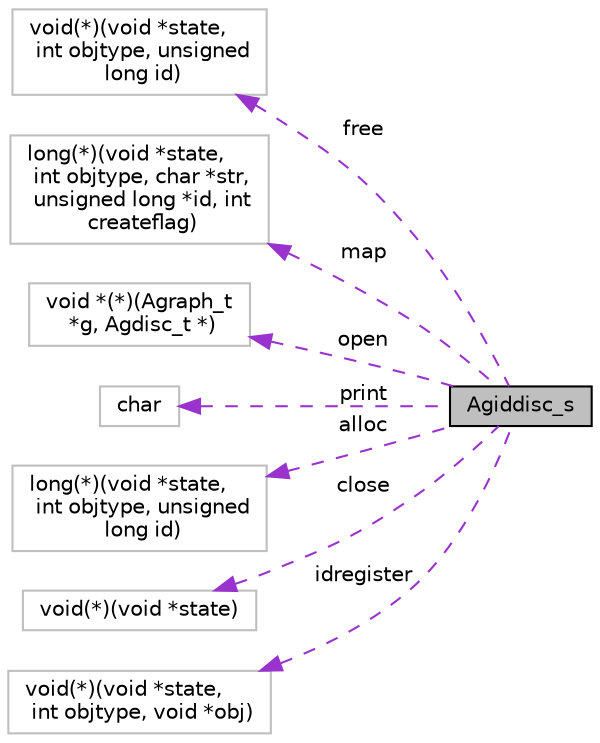 digraph "Agiddisc_s"
{
  bgcolor="transparent";
  edge [fontname="Helvetica",fontsize="10",labelfontname="Helvetica",labelfontsize="10"];
  node [fontname="Helvetica",fontsize="10",shape=record];
  rankdir="LR";
  Node1 [label="Agiddisc_s",height=0.2,width=0.4,color="black", fillcolor="grey75", style="filled", fontcolor="black"];
  Node2 -> Node1 [dir="back",color="darkorchid3",fontsize="10",style="dashed",label=" free" ,fontname="Helvetica"];
  Node2 [label="void(*)(void *state,\l int objtype, unsigned\l long id)",height=0.2,width=0.4,color="grey75"];
  Node3 -> Node1 [dir="back",color="darkorchid3",fontsize="10",style="dashed",label=" map" ,fontname="Helvetica"];
  Node3 [label="long(*)(void *state,\l int objtype, char *str,\l unsigned long *id, int\l createflag)",height=0.2,width=0.4,color="grey75"];
  Node4 -> Node1 [dir="back",color="darkorchid3",fontsize="10",style="dashed",label=" open" ,fontname="Helvetica"];
  Node4 [label="void *(*)(Agraph_t\l *g, Agdisc_t *)",height=0.2,width=0.4,color="grey75"];
  Node5 -> Node1 [dir="back",color="darkorchid3",fontsize="10",style="dashed",label=" print" ,fontname="Helvetica"];
  Node5 [label="char",height=0.2,width=0.4,color="grey75"];
  Node6 -> Node1 [dir="back",color="darkorchid3",fontsize="10",style="dashed",label=" alloc" ,fontname="Helvetica"];
  Node6 [label="long(*)(void *state,\l int objtype, unsigned\l long id)",height=0.2,width=0.4,color="grey75"];
  Node7 -> Node1 [dir="back",color="darkorchid3",fontsize="10",style="dashed",label=" close" ,fontname="Helvetica"];
  Node7 [label="void(*)(void *state)",height=0.2,width=0.4,color="grey75"];
  Node8 -> Node1 [dir="back",color="darkorchid3",fontsize="10",style="dashed",label=" idregister" ,fontname="Helvetica"];
  Node8 [label="void(*)(void *state,\l int objtype, void *obj)",height=0.2,width=0.4,color="grey75"];
}

